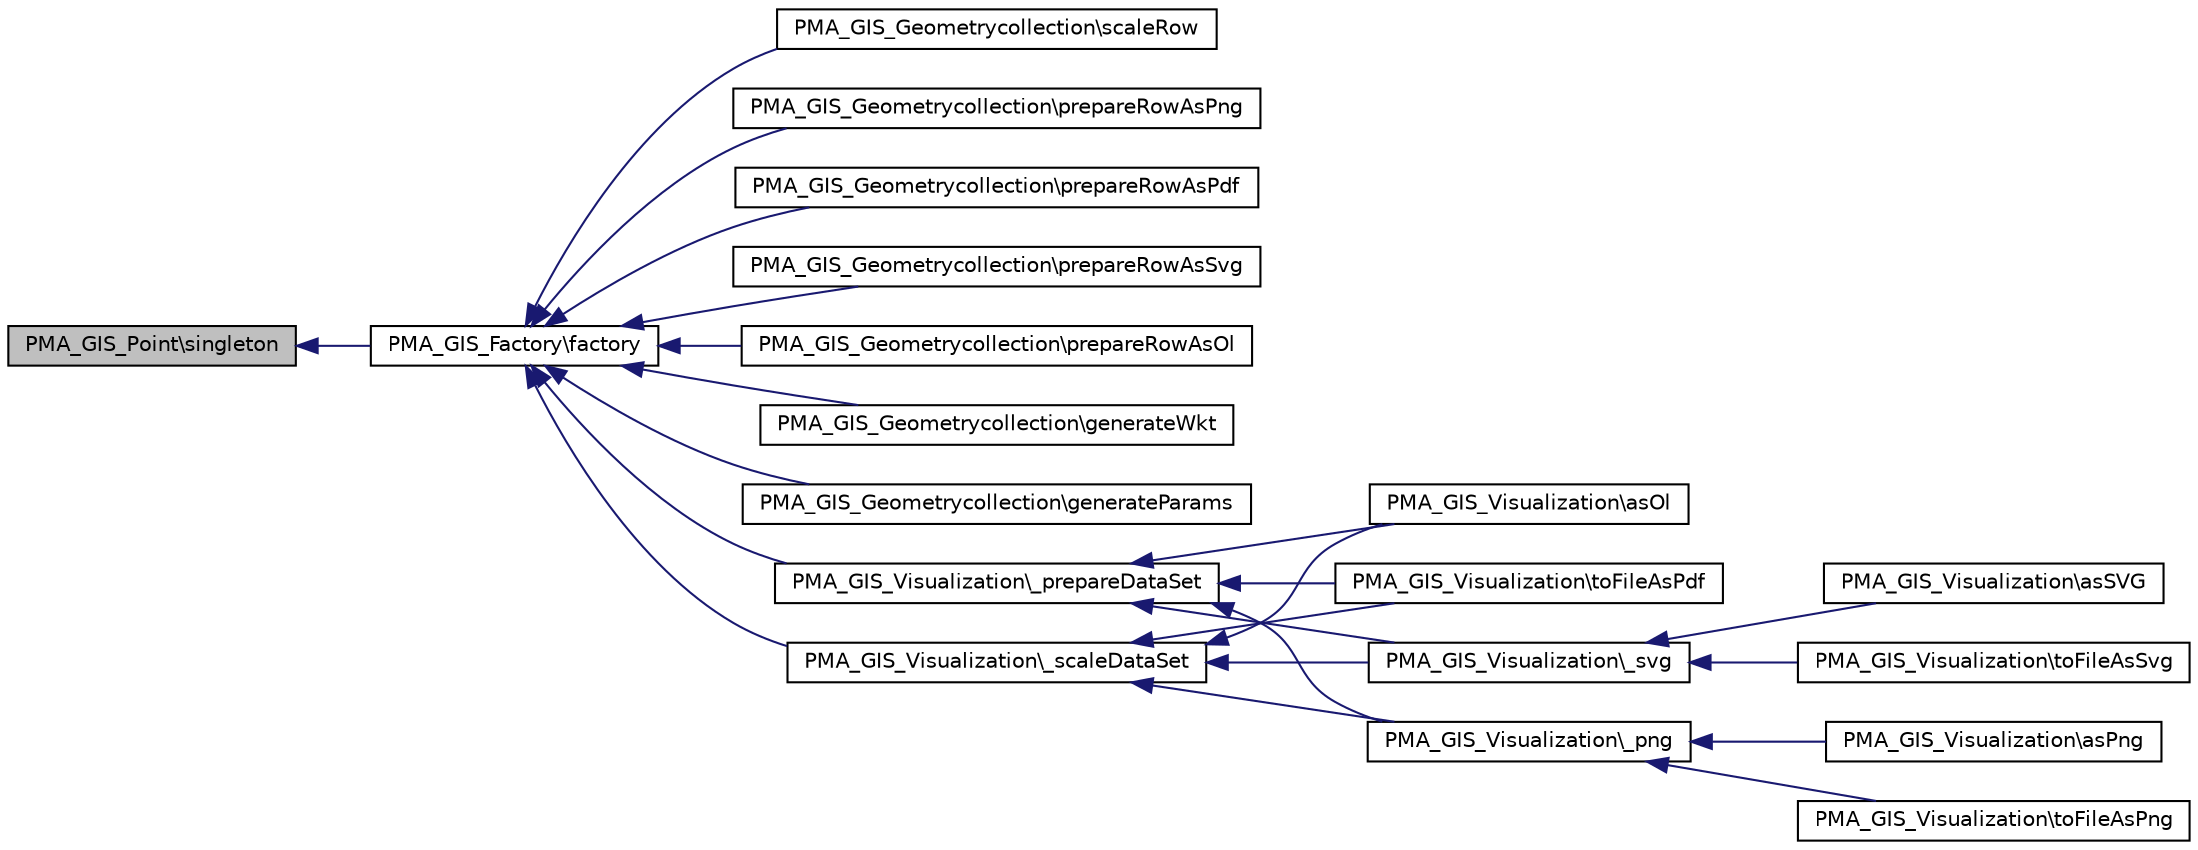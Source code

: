 digraph G
{
  edge [fontname="Helvetica",fontsize="10",labelfontname="Helvetica",labelfontsize="10"];
  node [fontname="Helvetica",fontsize="10",shape=record];
  rankdir="LR";
  Node1 [label="PMA_GIS_Point\\singleton",height=0.2,width=0.4,color="black", fillcolor="grey75", style="filled" fontcolor="black"];
  Node1 -> Node2 [dir="back",color="midnightblue",fontsize="10",style="solid",fontname="Helvetica"];
  Node2 [label="PMA_GIS_Factory\\factory",height=0.2,width=0.4,color="black", fillcolor="white", style="filled",URL="$classPMA__GIS__Factory.html#ab2a27d7954ca8e44c85eaad1da3d2ed6",tooltip="Returns the singleton instance of geometric class of the given type."];
  Node2 -> Node3 [dir="back",color="midnightblue",fontsize="10",style="solid",fontname="Helvetica"];
  Node3 [label="PMA_GIS_Geometrycollection\\scaleRow",height=0.2,width=0.4,color="black", fillcolor="white", style="filled",URL="$classPMA__GIS__Geometrycollection.html#a30029323f239a1d9a83d2043518e7fdb",tooltip="Scales each row."];
  Node2 -> Node4 [dir="back",color="midnightblue",fontsize="10",style="solid",fontname="Helvetica"];
  Node4 [label="PMA_GIS_Geometrycollection\\prepareRowAsPng",height=0.2,width=0.4,color="black", fillcolor="white", style="filled",URL="$classPMA__GIS__Geometrycollection.html#a551332a46393f4a172e264569aded7ed",tooltip="Adds to the PNG image object, the data related to a row in the GIS dataset."];
  Node2 -> Node5 [dir="back",color="midnightblue",fontsize="10",style="solid",fontname="Helvetica"];
  Node5 [label="PMA_GIS_Geometrycollection\\prepareRowAsPdf",height=0.2,width=0.4,color="black", fillcolor="white", style="filled",URL="$classPMA__GIS__Geometrycollection.html#a7712189bf024f37fb43de25897d4cf2f",tooltip="Adds to the TCPDF instance, the data related to a row in the GIS dataset."];
  Node2 -> Node6 [dir="back",color="midnightblue",fontsize="10",style="solid",fontname="Helvetica"];
  Node6 [label="PMA_GIS_Geometrycollection\\prepareRowAsSvg",height=0.2,width=0.4,color="black", fillcolor="white", style="filled",URL="$classPMA__GIS__Geometrycollection.html#a5e88b8356060478e834f19e563fa804a",tooltip="Prepares and returns the code related to a row in the GIS dataset as SVG."];
  Node2 -> Node7 [dir="back",color="midnightblue",fontsize="10",style="solid",fontname="Helvetica"];
  Node7 [label="PMA_GIS_Geometrycollection\\prepareRowAsOl",height=0.2,width=0.4,color="black", fillcolor="white", style="filled",URL="$classPMA__GIS__Geometrycollection.html#a3d769f33fd985a622378674b76d2a707",tooltip="Prepares JavaScript related to a row in the GIS dataset to visualize it with OpenLayers."];
  Node2 -> Node8 [dir="back",color="midnightblue",fontsize="10",style="solid",fontname="Helvetica"];
  Node8 [label="PMA_GIS_Geometrycollection\\generateWkt",height=0.2,width=0.4,color="black", fillcolor="white", style="filled",URL="$classPMA__GIS__Geometrycollection.html#a29a887c72c60996568df65cead527448",tooltip="Generate the WKT with the set of parameters passed by the GIS editor."];
  Node2 -> Node9 [dir="back",color="midnightblue",fontsize="10",style="solid",fontname="Helvetica"];
  Node9 [label="PMA_GIS_Geometrycollection\\generateParams",height=0.2,width=0.4,color="black", fillcolor="white", style="filled",URL="$classPMA__GIS__Geometrycollection.html#ad23bd9c4cab9c4462c9e1a64ace1c24b",tooltip="Generate parameters for the GIS data editor from the value of the GIS column."];
  Node2 -> Node10 [dir="back",color="midnightblue",fontsize="10",style="solid",fontname="Helvetica"];
  Node10 [label="PMA_GIS_Visualization\\_scaleDataSet",height=0.2,width=0.4,color="black", fillcolor="white", style="filled",URL="$classPMA__GIS__Visualization.html#af2cc7c224cc3bf247b52046b2a229a05",tooltip="Calculates the scale, horizontal and vertical offset that should be used."];
  Node10 -> Node11 [dir="back",color="midnightblue",fontsize="10",style="solid",fontname="Helvetica"];
  Node11 [label="PMA_GIS_Visualization\\_svg",height=0.2,width=0.4,color="black", fillcolor="white", style="filled",URL="$classPMA__GIS__Visualization.html#a1ea76a04ba9288078e6a5be6720810f5",tooltip="Generate the visualization in SVG format."];
  Node11 -> Node12 [dir="back",color="midnightblue",fontsize="10",style="solid",fontname="Helvetica"];
  Node12 [label="PMA_GIS_Visualization\\asSVG",height=0.2,width=0.4,color="black", fillcolor="white", style="filled",URL="$classPMA__GIS__Visualization.html#ad93e5ed88ed18394aebe6d8f8aa16860",tooltip="Get the visualization as a SVG."];
  Node11 -> Node13 [dir="back",color="midnightblue",fontsize="10",style="solid",fontname="Helvetica"];
  Node13 [label="PMA_GIS_Visualization\\toFileAsSvg",height=0.2,width=0.4,color="black", fillcolor="white", style="filled",URL="$classPMA__GIS__Visualization.html#af0f98f85b130120960fb9eb4c5764c5d",tooltip="Saves as a SVG image to a file."];
  Node10 -> Node14 [dir="back",color="midnightblue",fontsize="10",style="solid",fontname="Helvetica"];
  Node14 [label="PMA_GIS_Visualization\\_png",height=0.2,width=0.4,color="black", fillcolor="white", style="filled",URL="$classPMA__GIS__Visualization.html#a5efd01b4dda14271cb3af655596e9d8a",tooltip="Generate the visualization in PNG format."];
  Node14 -> Node15 [dir="back",color="midnightblue",fontsize="10",style="solid",fontname="Helvetica"];
  Node15 [label="PMA_GIS_Visualization\\asPng",height=0.2,width=0.4,color="black", fillcolor="white", style="filled",URL="$classPMA__GIS__Visualization.html#a179e0bd0b782b68c81adae023ebfe7bb",tooltip="Get the visualization as a PNG."];
  Node14 -> Node16 [dir="back",color="midnightblue",fontsize="10",style="solid",fontname="Helvetica"];
  Node16 [label="PMA_GIS_Visualization\\toFileAsPng",height=0.2,width=0.4,color="black", fillcolor="white", style="filled",URL="$classPMA__GIS__Visualization.html#ab4827ae2a61f695a2a04c9dafcd9cdc6",tooltip="Saves as a PNG image to a file."];
  Node10 -> Node17 [dir="back",color="midnightblue",fontsize="10",style="solid",fontname="Helvetica"];
  Node17 [label="PMA_GIS_Visualization\\asOl",height=0.2,width=0.4,color="black", fillcolor="white", style="filled",URL="$classPMA__GIS__Visualization.html#aa1b9465bc9c436e431060294b92da7a7",tooltip="Get the code for visualization with OpenLayers."];
  Node10 -> Node18 [dir="back",color="midnightblue",fontsize="10",style="solid",fontname="Helvetica"];
  Node18 [label="PMA_GIS_Visualization\\toFileAsPdf",height=0.2,width=0.4,color="black", fillcolor="white", style="filled",URL="$classPMA__GIS__Visualization.html#a6ddc1aa7ca3354565b3fdd949dccc7ca",tooltip="Saves as a PDF to a file."];
  Node2 -> Node19 [dir="back",color="midnightblue",fontsize="10",style="solid",fontname="Helvetica"];
  Node19 [label="PMA_GIS_Visualization\\_prepareDataSet",height=0.2,width=0.4,color="black", fillcolor="white", style="filled",URL="$classPMA__GIS__Visualization.html#a3c74de027d681ff982de09ace01d31eb",tooltip="Prepares and return the dataset as needed by the visualization."];
  Node19 -> Node11 [dir="back",color="midnightblue",fontsize="10",style="solid",fontname="Helvetica"];
  Node19 -> Node14 [dir="back",color="midnightblue",fontsize="10",style="solid",fontname="Helvetica"];
  Node19 -> Node17 [dir="back",color="midnightblue",fontsize="10",style="solid",fontname="Helvetica"];
  Node19 -> Node18 [dir="back",color="midnightblue",fontsize="10",style="solid",fontname="Helvetica"];
}
